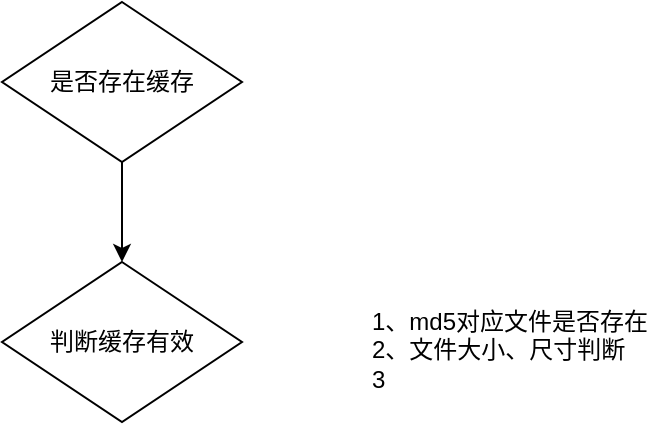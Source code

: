 <mxfile version="11.0.9" type="github"><diagram id="aGlCEgvANYx1Fpla-yg7" name="Page-1"><mxGraphModel dx="829" dy="133" grid="1" gridSize="10" guides="1" tooltips="1" connect="1" arrows="1" fold="1" page="1" pageScale="1" pageWidth="827" pageHeight="1169" math="0" shadow="0"><root><mxCell id="0"/><mxCell id="1" parent="0"/><mxCell id="trvrKghK88voCjDjxyDP-2" value="是否存在缓存" style="rhombus;whiteSpace=wrap;html=1;" vertex="1" parent="1"><mxGeometry x="130" y="175" width="120" height="80" as="geometry"/></mxCell><mxCell id="trvrKghK88voCjDjxyDP-3" value="" style="endArrow=classic;html=1;exitX=0.5;exitY=1;exitDx=0;exitDy=0;" edge="1" parent="1" source="trvrKghK88voCjDjxyDP-2"><mxGeometry width="50" height="50" relative="1" as="geometry"><mxPoint x="130" y="325" as="sourcePoint"/><mxPoint x="190" y="305" as="targetPoint"/></mxGeometry></mxCell><mxCell id="trvrKghK88voCjDjxyDP-5" value="判断缓存有效" style="rhombus;whiteSpace=wrap;html=1;" vertex="1" parent="1"><mxGeometry x="130" y="305" width="120" height="80" as="geometry"/></mxCell><mxCell id="trvrKghK88voCjDjxyDP-6" value="1、md5对应文件是否存在&lt;br&gt;2、文件大小、尺寸判断&lt;br&gt;3" style="text;html=1;resizable=0;points=[];autosize=1;align=left;verticalAlign=top;spacingTop=-4;" vertex="1" parent="1"><mxGeometry x="313" y="325" width="150" height="40" as="geometry"/></mxCell></root></mxGraphModel></diagram></mxfile>